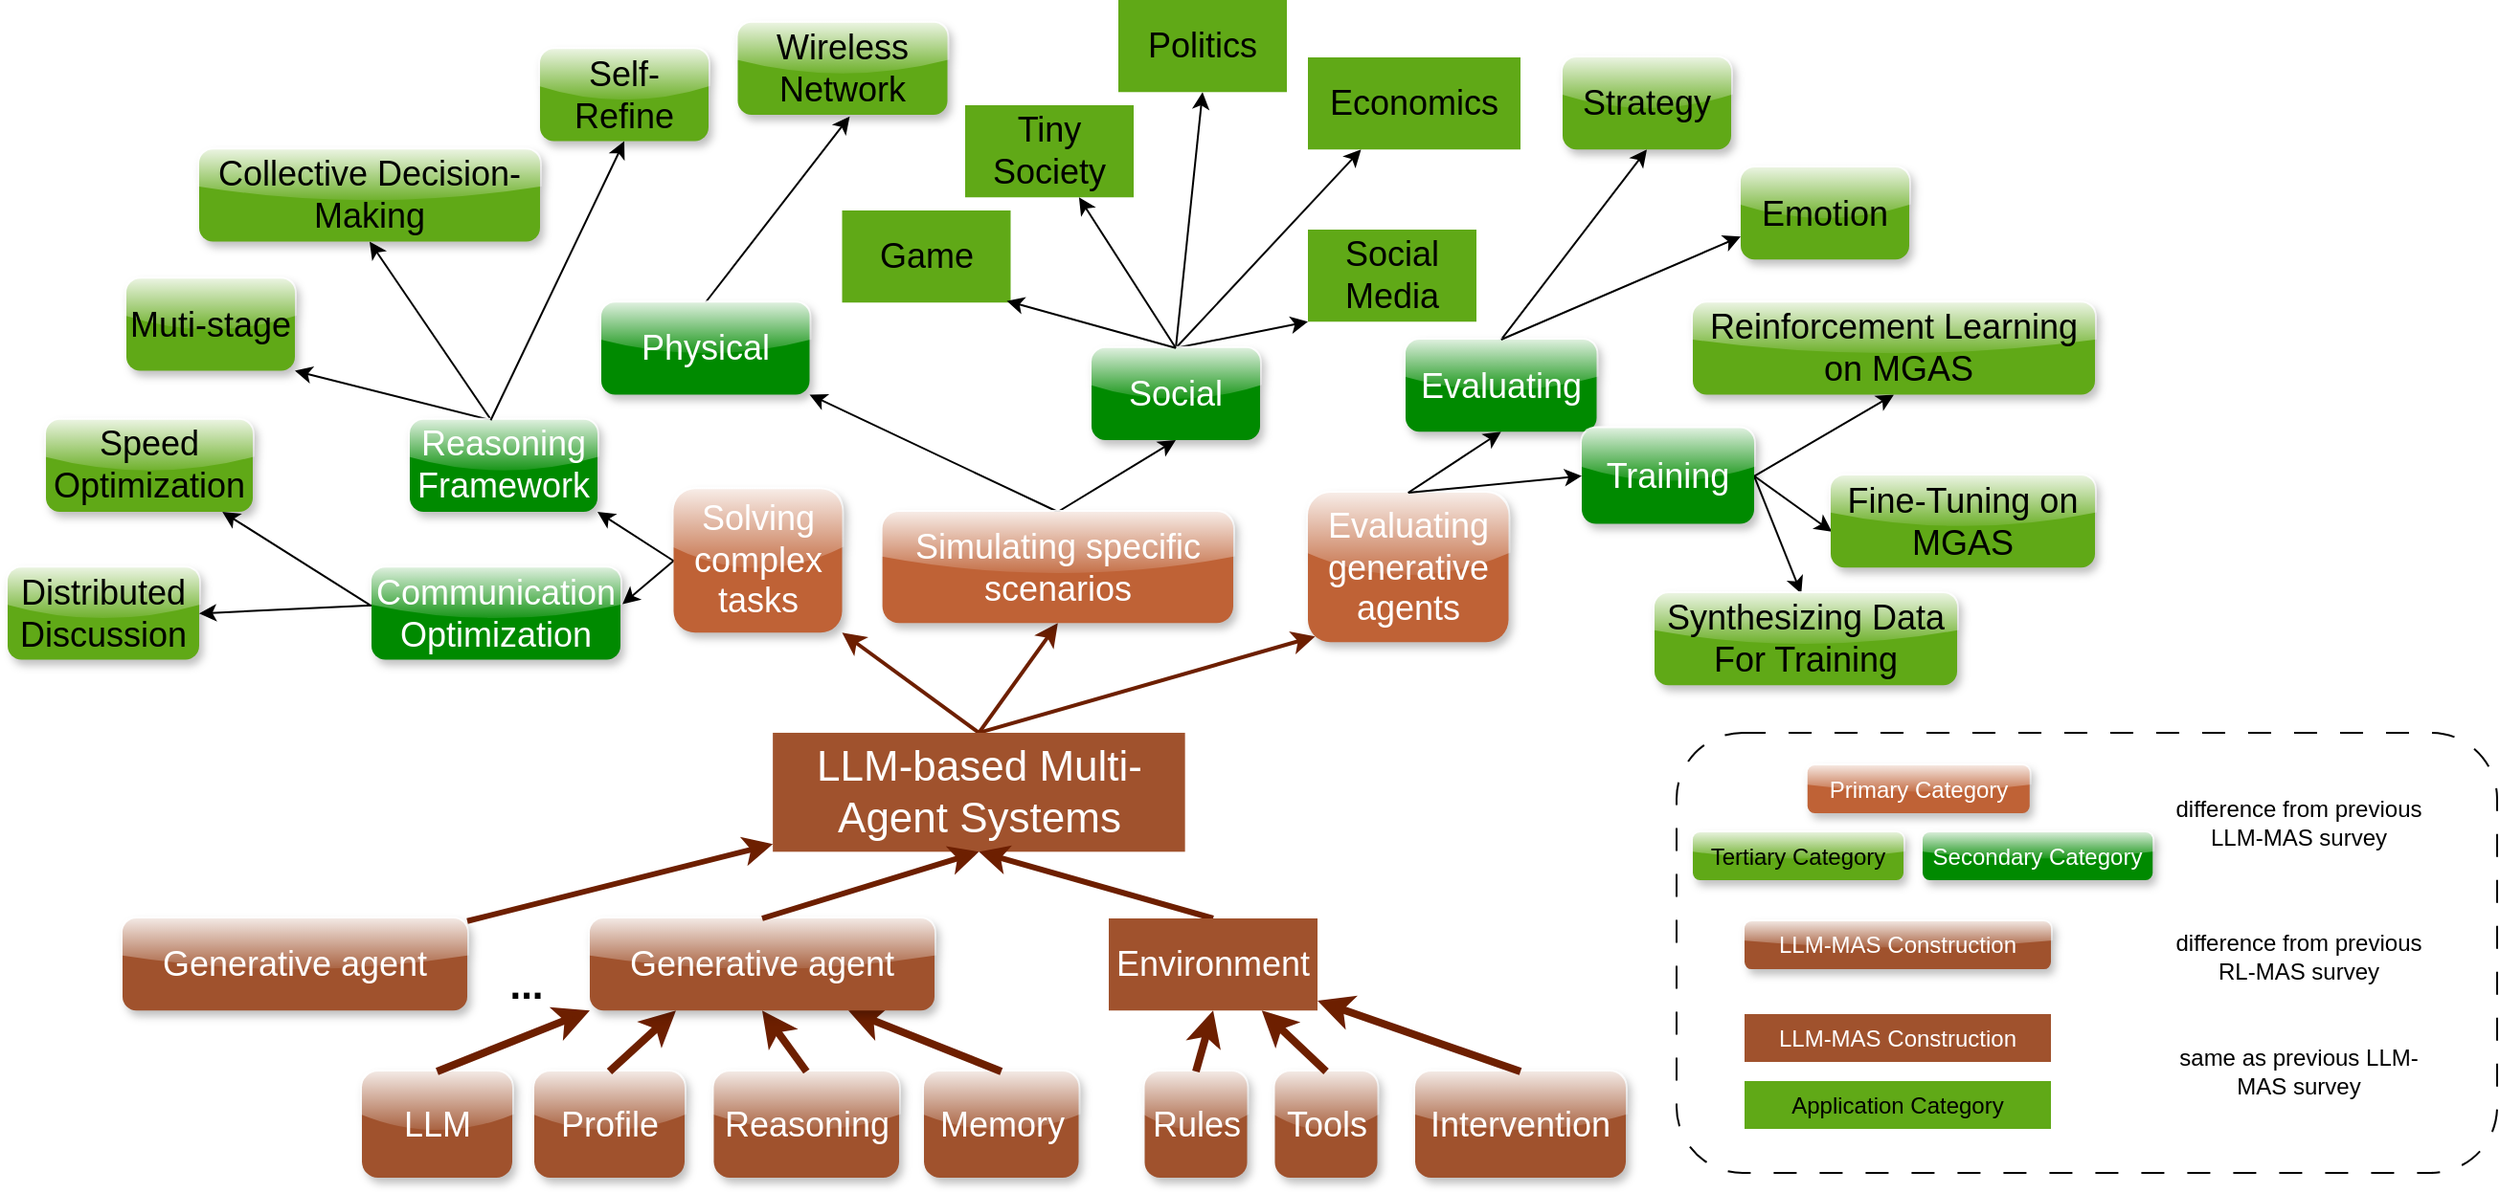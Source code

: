 <mxfile version="26.0.3">
  <diagram id="JpZkx26YbNmgNPjJ96g1" name="tree">
    <mxGraphModel dx="2555" dy="943" grid="1" gridSize="10" guides="1" tooltips="1" connect="1" arrows="1" fold="1" page="1" pageScale="1" pageWidth="827" pageHeight="1169" math="0" shadow="0">
      <root>
        <mxCell id="0" />
        <mxCell id="1" parent="0" />
        <mxCell id="skaffKzBVd656h6PqjQr-44" value="" style="endArrow=classic;html=1;rounded=0;exitX=0.5;exitY=0;exitDx=0;exitDy=0;entryX=1;entryY=1;entryDx=0;entryDy=0;strokeWidth=2;fillColor=#a0522d;strokeColor=#6D1F00;fontSize=18;" parent="1" source="skaffKzBVd656h6PqjQr-10" target="skaffKzBVd656h6PqjQr-45" edge="1">
          <mxGeometry width="50" height="50" relative="1" as="geometry">
            <mxPoint x="409" y="1210" as="sourcePoint" />
            <mxPoint x="630" y="1130" as="targetPoint" />
          </mxGeometry>
        </mxCell>
        <mxCell id="skaffKzBVd656h6PqjQr-49" value="&lt;div style=&quot;font-size: 18px;&quot;&gt;Evaluating generative&lt;/div&gt;&lt;div style=&quot;font-size: 18px;&quot;&gt;agents&lt;/div&gt;" style="rounded=1;whiteSpace=wrap;html=1;fillColor=#BF6236;strokeColor=none;fontColor=#FFFFFF;fontSize=18;shadow=1;glass=1;" parent="1" vertex="1">
          <mxGeometry x="469" y="887.51" width="104.75" height="78.13" as="geometry" />
        </mxCell>
        <mxCell id="skaffKzBVd656h6PqjQr-51" value="" style="endArrow=classic;html=1;rounded=0;entryX=0.036;entryY=0.961;entryDx=0;entryDy=0;strokeWidth=2;exitX=0.5;exitY=0;exitDx=0;exitDy=0;fillColor=#a0522d;strokeColor=#6D1F00;fontSize=18;entryPerimeter=0;" parent="1" source="skaffKzBVd656h6PqjQr-10" target="skaffKzBVd656h6PqjQr-49" edge="1">
          <mxGeometry width="50" height="50" relative="1" as="geometry">
            <mxPoint x="366" y="1010" as="sourcePoint" />
            <mxPoint x="401" y="1120" as="targetPoint" />
          </mxGeometry>
        </mxCell>
        <mxCell id="skaffKzBVd656h6PqjQr-130" value="" style="endArrow=classic;html=1;rounded=0;entryX=0.5;entryY=1;entryDx=0;entryDy=0;strokeWidth=2;fillColor=#a0522d;strokeColor=#6D1F00;fontSize=18;exitX=0.5;exitY=0;exitDx=0;exitDy=0;" parent="1" source="skaffKzBVd656h6PqjQr-10" target="skaffKzBVd656h6PqjQr-48" edge="1">
          <mxGeometry width="50" height="50" relative="1" as="geometry">
            <mxPoint x="380" y="1010" as="sourcePoint" />
            <mxPoint x="517" y="961" as="targetPoint" />
          </mxGeometry>
        </mxCell>
        <mxCell id="skaffKzBVd656h6PqjQr-55" style="rounded=0;orthogonalLoop=1;jettySize=auto;html=1;exitX=0;exitY=0.5;exitDx=0;exitDy=0;entryX=1.008;entryY=0.399;entryDx=0;entryDy=0;fontSize=18;entryPerimeter=0;" parent="1" source="skaffKzBVd656h6PqjQr-45" target="skaffKzBVd656h6PqjQr-94" edge="1">
          <mxGeometry relative="1" as="geometry">
            <mxPoint x="-20" y="956.275" as="targetPoint" />
          </mxGeometry>
        </mxCell>
        <mxCell id="skaffKzBVd656h6PqjQr-59" style="rounded=0;orthogonalLoop=1;jettySize=auto;html=1;exitX=0;exitY=0.5;exitDx=0;exitDy=0;entryX=1;entryY=1;entryDx=0;entryDy=0;fontSize=18;" parent="1" source="skaffKzBVd656h6PqjQr-45" target="skaffKzBVd656h6PqjQr-93" edge="1">
          <mxGeometry relative="1" as="geometry">
            <mxPoint x="-110" y="877.835" as="targetPoint" />
          </mxGeometry>
        </mxCell>
        <mxCell id="skaffKzBVd656h6PqjQr-45" value="Solving complex tasks" style="rounded=1;whiteSpace=wrap;html=1;fillColor=#BF6236;strokeColor=none;fontColor=#FFFFFF;fontSize=18;glass=1;shadow=1;" parent="1" vertex="1">
          <mxGeometry x="137.75" y="885.64" width="88" height="75" as="geometry" />
        </mxCell>
        <mxCell id="skaffKzBVd656h6PqjQr-68" style="rounded=0;orthogonalLoop=1;jettySize=auto;html=1;exitX=0.5;exitY=0;exitDx=0;exitDy=0;entryX=0.5;entryY=1;entryDx=0;entryDy=0;fontSize=18;" parent="1" source="skaffKzBVd656h6PqjQr-48" target="skaffKzBVd656h6PqjQr-66" edge="1">
          <mxGeometry relative="1" as="geometry" />
        </mxCell>
        <mxCell id="skaffKzBVd656h6PqjQr-69" style="rounded=0;orthogonalLoop=1;jettySize=auto;html=1;exitX=0.5;exitY=0;exitDx=0;exitDy=0;entryX=1;entryY=1;entryDx=0;entryDy=0;fontSize=18;" parent="1" source="skaffKzBVd656h6PqjQr-48" target="skaffKzBVd656h6PqjQr-67" edge="1">
          <mxGeometry relative="1" as="geometry" />
        </mxCell>
        <mxCell id="skaffKzBVd656h6PqjQr-48" value="&lt;div style=&quot;font-size: 18px;&quot;&gt;Simulating specific s&lt;span style=&quot;background-color: initial; font-size: 18px;&quot;&gt;cenarios&lt;/span&gt;&lt;/div&gt;" style="rounded=1;whiteSpace=wrap;html=1;fillColor=light-dark(#BF6236,#CC7C56);strokeColor=none;fontColor=#FFFFFF;fontSize=18;glass=1;shadow=1;" parent="1" vertex="1">
          <mxGeometry x="246.81" y="897.51" width="183.19" height="58.13" as="geometry" />
        </mxCell>
        <mxCell id="skaffKzBVd656h6PqjQr-62" style="rounded=0;orthogonalLoop=1;jettySize=auto;html=1;exitX=0.5;exitY=0;exitDx=0;exitDy=0;entryX=0.5;entryY=1;entryDx=0;entryDy=0;fontSize=18;" parent="1" source="skaffKzBVd656h6PqjQr-49" target="skaffKzBVd656h6PqjQr-60" edge="1">
          <mxGeometry relative="1" as="geometry">
            <mxPoint x="512.375" y="915.64" as="sourcePoint" />
          </mxGeometry>
        </mxCell>
        <mxCell id="skaffKzBVd656h6PqjQr-115" style="rounded=0;orthogonalLoop=1;jettySize=auto;html=1;exitX=0.5;exitY=0;exitDx=0;exitDy=0;entryX=0.5;entryY=1;entryDx=0;entryDy=0;fontSize=18;" parent="1" source="skaffKzBVd656h6PqjQr-60" target="skaffKzBVd656h6PqjQr-111" edge="1">
          <mxGeometry relative="1" as="geometry">
            <mxPoint x="712" y="819.64" as="targetPoint" />
          </mxGeometry>
        </mxCell>
        <mxCell id="skaffKzBVd656h6PqjQr-60" value="Evaluating" style="rounded=1;whiteSpace=wrap;html=1;fillColor=#008a00;fontColor=#FFFFFF;strokeColor=none;fontSize=18;glass=1;shadow=1;" parent="1" vertex="1">
          <mxGeometry x="520" y="807.51" width="99.75" height="48.13" as="geometry" />
        </mxCell>
        <mxCell id="skaffKzBVd656h6PqjQr-75" style="rounded=0;orthogonalLoop=1;jettySize=auto;html=1;exitX=0.5;exitY=0;exitDx=0;exitDy=0;entryX=0;entryY=1;entryDx=0;entryDy=0;fontSize=18;" parent="1" source="skaffKzBVd656h6PqjQr-66" target="skaffKzBVd656h6PqjQr-74" edge="1">
          <mxGeometry relative="1" as="geometry" />
        </mxCell>
        <mxCell id="skaffKzBVd656h6PqjQr-77" style="rounded=0;orthogonalLoop=1;jettySize=auto;html=1;exitX=0.5;exitY=0;exitDx=0;exitDy=0;fontSize=18;entryX=0.25;entryY=1;entryDx=0;entryDy=0;" parent="1" source="skaffKzBVd656h6PqjQr-66" target="skaffKzBVd656h6PqjQr-76" edge="1">
          <mxGeometry relative="1" as="geometry">
            <mxPoint x="491.95" y="713.77" as="targetPoint" />
          </mxGeometry>
        </mxCell>
        <mxCell id="skaffKzBVd656h6PqjQr-87" style="rounded=0;orthogonalLoop=1;jettySize=auto;html=1;exitX=0.5;exitY=0;exitDx=0;exitDy=0;entryX=0.5;entryY=1;entryDx=0;entryDy=0;fontSize=18;" parent="1" source="skaffKzBVd656h6PqjQr-66" target="skaffKzBVd656h6PqjQr-81" edge="1">
          <mxGeometry relative="1" as="geometry">
            <mxPoint x="414" y="683.77" as="targetPoint" />
          </mxGeometry>
        </mxCell>
        <mxCell id="skaffKzBVd656h6PqjQr-66" value="Social" style="rounded=1;whiteSpace=wrap;html=1;fillColor=light-dark(#008A00,#CC7C56);strokeColor=none;fontColor=#FFFFFF;fontSize=18;glass=1;shadow=1;" parent="1" vertex="1">
          <mxGeometry x="356" y="811.9" width="88" height="48.13" as="geometry" />
        </mxCell>
        <mxCell id="skaffKzBVd656h6PqjQr-89" style="rounded=0;orthogonalLoop=1;jettySize=auto;html=1;exitX=0.5;exitY=0;exitDx=0;exitDy=0;entryX=0.534;entryY=1.017;entryDx=0;entryDy=0;fontSize=18;entryPerimeter=0;" parent="1" source="skaffKzBVd656h6PqjQr-67" target="skaffKzBVd656h6PqjQr-83" edge="1">
          <mxGeometry relative="1" as="geometry">
            <mxPoint x="226" y="695.64" as="targetPoint" />
          </mxGeometry>
        </mxCell>
        <mxCell id="skaffKzBVd656h6PqjQr-67" value="Physical" style="rounded=1;whiteSpace=wrap;html=1;fillColor=light-dark(#008A00,#CC7C56);strokeColor=none;fontColor=#ffffff;fontSize=18;glass=1;shadow=1;" parent="1" vertex="1">
          <mxGeometry x="100" y="788.13" width="108.75" height="48.13" as="geometry" />
        </mxCell>
        <mxCell id="skaffKzBVd656h6PqjQr-92" style="rounded=0;orthogonalLoop=1;jettySize=auto;html=1;exitX=0.444;exitY=0.034;exitDx=0;exitDy=0;entryX=0.5;entryY=1;entryDx=0;entryDy=0;fontSize=18;exitPerimeter=0;" parent="1" source="skaffKzBVd656h6PqjQr-93" target="skaffKzBVd656h6PqjQr-85" edge="1">
          <mxGeometry relative="1" as="geometry">
            <mxPoint x="82" y="811.9" as="targetPoint" />
          </mxGeometry>
        </mxCell>
        <mxCell id="skaffKzBVd656h6PqjQr-74" value="Social Media" style="rounded=0;whiteSpace=wrap;html=1;strokeColor=none;fillColor=#60A917;fontColor=#000000;fontSize=18;" parent="1" vertex="1">
          <mxGeometry x="469" y="750.0" width="88" height="48.13" as="geometry" />
        </mxCell>
        <mxCell id="skaffKzBVd656h6PqjQr-76" value="Economics" style="rounded=0;whiteSpace=wrap;html=1;strokeColor=none;fillColor=#60A917;fontColor=#000000;fontSize=18;" parent="1" vertex="1">
          <mxGeometry x="469" y="660" width="111" height="48.13" as="geometry" />
        </mxCell>
        <mxCell id="skaffKzBVd656h6PqjQr-81" value="&lt;div&gt;Politics&lt;/div&gt;" style="rounded=0;whiteSpace=wrap;html=1;strokeColor=none;fillColor=#60A917;fontColor=#000000;fontSize=18;" parent="1" vertex="1">
          <mxGeometry x="370" y="630.0" width="88" height="48.13" as="geometry" />
        </mxCell>
        <mxCell id="skaffKzBVd656h6PqjQr-82" value="Tiny Society" style="rounded=0;whiteSpace=wrap;html=1;strokeColor=none;fillColor=#60A917;fontColor=#000000;fontSize=18;" parent="1" vertex="1">
          <mxGeometry x="290" y="685.0" width="88" height="48.13" as="geometry" />
        </mxCell>
        <mxCell id="skaffKzBVd656h6PqjQr-83" value="Wireless Network" style="rounded=1;whiteSpace=wrap;html=1;strokeColor=none;fillColor=#60A917;fontColor=#000000;fontSize=18;glass=1;shadow=1;" parent="1" vertex="1">
          <mxGeometry x="171.25" y="641.87" width="109.5" height="48.13" as="geometry" />
        </mxCell>
        <mxCell id="skaffKzBVd656h6PqjQr-84" value="Game" style="rounded=0;whiteSpace=wrap;html=1;strokeColor=none;fillColor=#60A917;fontColor=#000000;fontSize=18;" parent="1" vertex="1">
          <mxGeometry x="225.75" y="740.0" width="88" height="48.13" as="geometry" />
        </mxCell>
        <mxCell id="skaffKzBVd656h6PqjQr-85" value="Collective Decision-Making" style="rounded=1;whiteSpace=wrap;html=1;strokeColor=none;fillColor=#60a917;fontColor=#000000;fontSize=18;shadow=1;glass=1;" parent="1" vertex="1">
          <mxGeometry x="-110" y="708.13" width="178" height="48.13" as="geometry" />
        </mxCell>
        <mxCell id="skaffKzBVd656h6PqjQr-88" style="rounded=0;orthogonalLoop=1;jettySize=auto;html=1;exitX=0.5;exitY=0;exitDx=0;exitDy=0;entryX=0.977;entryY=0.982;entryDx=0;entryDy=0;fontSize=18;entryPerimeter=0;" parent="1" source="skaffKzBVd656h6PqjQr-66" target="skaffKzBVd656h6PqjQr-84" edge="1">
          <mxGeometry relative="1" as="geometry" />
        </mxCell>
        <mxCell id="skaffKzBVd656h6PqjQr-103" style="rounded=0;orthogonalLoop=1;jettySize=auto;html=1;exitX=0.428;exitY=0.003;exitDx=0;exitDy=0;entryX=1;entryY=1;entryDx=0;entryDy=0;fontSize=18;exitPerimeter=0;" parent="1" source="skaffKzBVd656h6PqjQr-93" target="skaffKzBVd656h6PqjQr-97" edge="1">
          <mxGeometry relative="1" as="geometry" />
        </mxCell>
        <mxCell id="skaffKzBVd656h6PqjQr-93" value="Reasoning Framework" style="rounded=1;whiteSpace=wrap;html=1;fillColor=#008a00;strokeColor=none;fontColor=#FFFFFF;fontSize=18;glass=1;shadow=1;" parent="1" vertex="1">
          <mxGeometry y="849.38" width="98" height="48.13" as="geometry" />
        </mxCell>
        <mxCell id="skaffKzBVd656h6PqjQr-104" style="rounded=0;orthogonalLoop=1;jettySize=auto;html=1;fontSize=18;exitX=-0.002;exitY=0.415;exitDx=0;exitDy=0;exitPerimeter=0;" parent="1" source="skaffKzBVd656h6PqjQr-94" target="skaffKzBVd656h6PqjQr-98" edge="1">
          <mxGeometry relative="1" as="geometry">
            <mxPoint x="-30" y="940" as="sourcePoint" />
          </mxGeometry>
        </mxCell>
        <mxCell id="skaffKzBVd656h6PqjQr-105" style="rounded=0;orthogonalLoop=1;jettySize=auto;html=1;exitX=0.001;exitY=0.412;exitDx=0;exitDy=0;entryX=1;entryY=0.5;entryDx=0;entryDy=0;fontSize=18;exitPerimeter=0;" parent="1" source="skaffKzBVd656h6PqjQr-94" target="skaffKzBVd656h6PqjQr-99" edge="1">
          <mxGeometry relative="1" as="geometry">
            <mxPoint x="110" y="956.275" as="sourcePoint" />
            <mxPoint x="-160" y="974.705" as="targetPoint" />
          </mxGeometry>
        </mxCell>
        <mxCell id="skaffKzBVd656h6PqjQr-94" value="Communication Optimization" style="rounded=1;whiteSpace=wrap;html=1;fillColor=#008a00;strokeColor=none;fontColor=#FFFFFF;fontSize=18;glass=1;shadow=1;" parent="1" vertex="1">
          <mxGeometry x="-20" y="926.57" width="130" height="48.13" as="geometry" />
        </mxCell>
        <mxCell id="skaffKzBVd656h6PqjQr-97" value="Muti-stage" style="rounded=1;whiteSpace=wrap;html=1;strokeColor=none;fillColor=#60a917;fontColor=#000000;fontSize=18;glass=1;shadow=1;" parent="1" vertex="1">
          <mxGeometry x="-148" y="775.64" width="88" height="48.13" as="geometry" />
        </mxCell>
        <mxCell id="skaffKzBVd656h6PqjQr-98" value="Speed Optimization" style="rounded=1;whiteSpace=wrap;html=1;strokeColor=none;fillColor=#60a917;fontColor=#000000;fontSize=18;glass=1;shadow=1;" parent="1" vertex="1">
          <mxGeometry x="-190" y="849.38" width="108" height="48.13" as="geometry" />
        </mxCell>
        <mxCell id="skaffKzBVd656h6PqjQr-99" value="Distributed Discussion" style="rounded=1;whiteSpace=wrap;html=1;strokeColor=none;fillColor=#60a917;fontColor=#000000;fontSize=18;glass=1;shadow=1;" parent="1" vertex="1">
          <mxGeometry x="-210" y="926.57" width="100" height="48.13" as="geometry" />
        </mxCell>
        <mxCell id="skaffKzBVd656h6PqjQr-125" style="rounded=0;orthogonalLoop=1;jettySize=auto;html=1;exitX=0.978;exitY=0.525;exitDx=0;exitDy=0;entryX=0.5;entryY=1;entryDx=0;entryDy=0;fontSize=18;exitPerimeter=0;" parent="1" source="skaffKzBVd656h6PqjQr-109" target="skaffKzBVd656h6PqjQr-122" edge="1">
          <mxGeometry relative="1" as="geometry" />
        </mxCell>
        <mxCell id="skaffKzBVd656h6PqjQr-126" style="rounded=0;orthogonalLoop=1;jettySize=auto;html=1;fontSize=18;entryX=0.005;entryY=0.613;entryDx=0;entryDy=0;entryPerimeter=0;exitX=1;exitY=0.5;exitDx=0;exitDy=0;" parent="1" source="skaffKzBVd656h6PqjQr-109" target="skaffKzBVd656h6PqjQr-113" edge="1">
          <mxGeometry relative="1" as="geometry" />
        </mxCell>
        <mxCell id="skaffKzBVd656h6PqjQr-127" style="rounded=0;orthogonalLoop=1;jettySize=auto;html=1;exitX=1;exitY=0.5;exitDx=0;exitDy=0;entryX=0.485;entryY=0.007;entryDx=0;entryDy=0;fontSize=18;entryPerimeter=0;" parent="1" source="skaffKzBVd656h6PqjQr-109" target="skaffKzBVd656h6PqjQr-121" edge="1">
          <mxGeometry relative="1" as="geometry">
            <mxPoint x="691" y="955.64" as="targetPoint" />
          </mxGeometry>
        </mxCell>
        <mxCell id="skaffKzBVd656h6PqjQr-109" value="Training" style="rounded=1;whiteSpace=wrap;html=1;fillColor=#008a00;fontColor=#FFFFFF;strokeColor=none;fontSize=18;glass=1;shadow=1;" parent="1" vertex="1">
          <mxGeometry x="612" y="853.77" width="90" height="50" as="geometry" />
        </mxCell>
        <mxCell id="skaffKzBVd656h6PqjQr-110" style="rounded=0;orthogonalLoop=1;jettySize=auto;html=1;exitX=0.5;exitY=0;exitDx=0;exitDy=0;fontSize=18;entryX=0;entryY=0.5;entryDx=0;entryDy=0;" parent="1" source="skaffKzBVd656h6PqjQr-49" target="skaffKzBVd656h6PqjQr-109" edge="1">
          <mxGeometry relative="1" as="geometry">
            <mxPoint x="512.375" y="915.64" as="sourcePoint" />
            <mxPoint x="590" y="911" as="targetPoint" />
          </mxGeometry>
        </mxCell>
        <mxCell id="skaffKzBVd656h6PqjQr-111" value="Strategy" style="rounded=1;whiteSpace=wrap;html=1;strokeColor=none;fillColor=#60a917;fontColor=#000000;fontSize=18;glass=1;shadow=1;gradientColor=none;" parent="1" vertex="1">
          <mxGeometry x="602" y="660.0" width="88" height="48.13" as="geometry" />
        </mxCell>
        <mxCell id="skaffKzBVd656h6PqjQr-112" value="Emotion" style="rounded=1;whiteSpace=wrap;html=1;strokeColor=none;fillColor=#60a917;fontColor=#000000;fontSize=18;glass=1;shadow=1;" parent="1" vertex="1">
          <mxGeometry x="695" y="717.51" width="88" height="48.13" as="geometry" />
        </mxCell>
        <mxCell id="skaffKzBVd656h6PqjQr-113" value="Fine-Tuning on MGAS" style="rounded=1;whiteSpace=wrap;html=1;strokeColor=none;fillColor=#60a917;fontColor=#000000;fontSize=18;glass=1;shadow=1;" parent="1" vertex="1">
          <mxGeometry x="742" y="878.44" width="138" height="48.13" as="geometry" />
        </mxCell>
        <mxCell id="skaffKzBVd656h6PqjQr-121" value="&lt;div&gt;Synthesizing Data For Training&lt;/div&gt;" style="rounded=1;whiteSpace=wrap;html=1;strokeColor=none;fillColor=#60a917;fontColor=#000000;fontSize=18;glass=1;shadow=1;" parent="1" vertex="1">
          <mxGeometry x="650" y="940" width="158" height="48.13" as="geometry" />
        </mxCell>
        <mxCell id="skaffKzBVd656h6PqjQr-122" value="&lt;span style=&quot;background-color: initial;&quot;&gt;Reinforcement Learning&lt;/span&gt;&lt;br&gt;&amp;nbsp;on MGAS" style="rounded=1;whiteSpace=wrap;html=1;strokeColor=none;fillColor=#60a917;fontColor=#000000;fontSize=18;glass=1;shadow=1;" parent="1" vertex="1">
          <mxGeometry x="670" y="788.13" width="210" height="48.13" as="geometry" />
        </mxCell>
        <mxCell id="4mtZTrKe0Ws6-dNjXsxN-1" style="rounded=0;orthogonalLoop=1;jettySize=auto;html=1;exitX=0.5;exitY=0;exitDx=0;exitDy=0;fontSize=18;" parent="1" source="skaffKzBVd656h6PqjQr-66" target="skaffKzBVd656h6PqjQr-82" edge="1">
          <mxGeometry relative="1" as="geometry">
            <mxPoint x="390" y="821.64" as="sourcePoint" />
            <mxPoint x="404" y="693.64" as="targetPoint" />
          </mxGeometry>
        </mxCell>
        <mxCell id="4mtZTrKe0Ws6-dNjXsxN-2" value="Self-Refine" style="rounded=1;whiteSpace=wrap;html=1;strokeColor=none;fillColor=#60a917;fontColor=#000000;fontSize=18;glass=1;shadow=1;" parent="1" vertex="1">
          <mxGeometry x="68.0" y="655.61" width="88" height="48.13" as="geometry" />
        </mxCell>
        <mxCell id="4mtZTrKe0Ws6-dNjXsxN-3" style="rounded=0;orthogonalLoop=1;jettySize=auto;html=1;entryX=0.5;entryY=1;entryDx=0;entryDy=0;fontSize=18;exitX=0.431;exitY=0.005;exitDx=0;exitDy=0;exitPerimeter=0;" parent="1" source="skaffKzBVd656h6PqjQr-93" target="4mtZTrKe0Ws6-dNjXsxN-2" edge="1">
          <mxGeometry relative="1" as="geometry">
            <mxPoint x="60" y="845.64" as="sourcePoint" />
            <mxPoint x="112" y="709.38" as="targetPoint" />
          </mxGeometry>
        </mxCell>
        <mxCell id="4mtZTrKe0Ws6-dNjXsxN-4" style="rounded=0;orthogonalLoop=1;jettySize=auto;html=1;fontSize=18;entryX=0;entryY=0.75;entryDx=0;entryDy=0;exitX=0.5;exitY=0;exitDx=0;exitDy=0;" parent="1" source="skaffKzBVd656h6PqjQr-60" target="skaffKzBVd656h6PqjQr-112" edge="1">
          <mxGeometry relative="1" as="geometry">
            <mxPoint x="597" y="767.64" as="targetPoint" />
            <mxPoint x="524" y="853.64" as="sourcePoint" />
          </mxGeometry>
        </mxCell>
        <mxCell id="Tc7P8LKHMEHr6oD4uBUF-6" value="" style="group" parent="1" vertex="1" connectable="0">
          <mxGeometry x="-150" y="1012.97" width="785" height="232.53" as="geometry" />
        </mxCell>
        <mxCell id="skaffKzBVd656h6PqjQr-1" value="&lt;div&gt;&lt;span style=&quot;background-color: initial;&quot;&gt;Profile&lt;/span&gt;&lt;/div&gt;" style="rounded=1;whiteSpace=wrap;html=1;fillColor=#a0522d;fontColor=#ffffff;strokeColor=none;fontSize=18;glass=1;shadow=1;" parent="Tc7P8LKHMEHr6oD4uBUF-6" vertex="1">
          <mxGeometry x="215" y="177.03" width="78.5" height="55.5" as="geometry" />
        </mxCell>
        <mxCell id="skaffKzBVd656h6PqjQr-2" value="Reasoning" style="rounded=1;whiteSpace=wrap;html=1;fillColor=#a0522d;fontColor=#ffffff;strokeColor=none;fontSize=18;glass=1;shadow=1;" parent="Tc7P8LKHMEHr6oD4uBUF-6" vertex="1">
          <mxGeometry x="308.75" y="177.03" width="96.75" height="55.5" as="geometry" />
        </mxCell>
        <mxCell id="skaffKzBVd656h6PqjQr-10" value="&lt;font style=&quot;font-size: 22px;&quot;&gt;LLM-based Multi-Agent Systems&lt;/font&gt;" style="rounded=0;whiteSpace=wrap;html=1;fillColor=#a0522d;fontColor=#ffffff;strokeColor=none;fontSize=22;" parent="Tc7P8LKHMEHr6oD4uBUF-6" vertex="1">
          <mxGeometry x="339.57" width="215.25" height="62.19" as="geometry" />
        </mxCell>
        <mxCell id="skaffKzBVd656h6PqjQr-17" value="Memory" style="rounded=1;whiteSpace=wrap;html=1;fillColor=#a0522d;fontColor=#ffffff;strokeColor=none;fontSize=18;glass=1;shadow=1;" parent="Tc7P8LKHMEHr6oD4uBUF-6" vertex="1">
          <mxGeometry x="418.5" y="177.03" width="80.75" height="55.5" as="geometry" />
        </mxCell>
        <mxCell id="skaffKzBVd656h6PqjQr-29" value="" style="endArrow=classic;html=1;rounded=0;exitX=0.5;exitY=0;exitDx=0;exitDy=0;entryX=0.25;entryY=1;entryDx=0;entryDy=0;strokeWidth=4;fillColor=#a0522d;strokeColor=#6D1F00;fontSize=18;" parent="Tc7P8LKHMEHr6oD4uBUF-6" source="skaffKzBVd656h6PqjQr-1" target="skaffKzBVd656h6PqjQr-33" edge="1">
          <mxGeometry width="50" height="50" relative="1" as="geometry">
            <mxPoint x="181.91" y="266.03" as="sourcePoint" />
            <mxPoint x="198.41" y="257.03" as="targetPoint" />
          </mxGeometry>
        </mxCell>
        <mxCell id="skaffKzBVd656h6PqjQr-30" value="" style="endArrow=classic;html=1;rounded=0;exitX=0.5;exitY=0;exitDx=0;exitDy=0;entryX=0.5;entryY=1;entryDx=0;entryDy=0;strokeWidth=4;fillColor=#a0522d;strokeColor=#6D1F00;fontSize=18;" parent="Tc7P8LKHMEHr6oD4uBUF-6" source="skaffKzBVd656h6PqjQr-2" target="skaffKzBVd656h6PqjQr-33" edge="1">
          <mxGeometry width="50" height="50" relative="1" as="geometry">
            <mxPoint x="150.41" y="346.03" as="sourcePoint" />
            <mxPoint x="239.25" y="256.592" as="targetPoint" />
          </mxGeometry>
        </mxCell>
        <mxCell id="skaffKzBVd656h6PqjQr-31" value="" style="endArrow=classic;html=1;rounded=0;exitX=0.5;exitY=0;exitDx=0;exitDy=0;entryX=0.75;entryY=1;entryDx=0;entryDy=0;strokeWidth=4;fillColor=#a0522d;strokeColor=#6D1F00;fontSize=18;" parent="Tc7P8LKHMEHr6oD4uBUF-6" source="skaffKzBVd656h6PqjQr-17" target="skaffKzBVd656h6PqjQr-33" edge="1">
          <mxGeometry width="50" height="50" relative="1" as="geometry">
            <mxPoint x="250.41" y="346.03" as="sourcePoint" />
            <mxPoint x="280.25" y="256.592" as="targetPoint" />
          </mxGeometry>
        </mxCell>
        <mxCell id="skaffKzBVd656h6PqjQr-33" value="Generative agent" style="rounded=1;whiteSpace=wrap;html=1;fillColor=#a0522d;fontColor=#ffffff;strokeColor=none;fontSize=18;glass=1;shadow=1;" parent="Tc7P8LKHMEHr6oD4uBUF-6" vertex="1">
          <mxGeometry x="244" y="97.03" width="180" height="48.13" as="geometry" />
        </mxCell>
        <mxCell id="skaffKzBVd656h6PqjQr-64" style="rounded=0;orthogonalLoop=1;jettySize=auto;html=1;exitX=0.5;exitY=0;exitDx=0;exitDy=0;entryX=0.5;entryY=1;entryDx=0;entryDy=0;strokeWidth=3;fillColor=#a0522d;strokeColor=#6D1F00;fontSize=18;" parent="Tc7P8LKHMEHr6oD4uBUF-6" source="skaffKzBVd656h6PqjQr-34" target="skaffKzBVd656h6PqjQr-10" edge="1">
          <mxGeometry relative="1" as="geometry" />
        </mxCell>
        <mxCell id="skaffKzBVd656h6PqjQr-34" value="Environment" style="rounded=0;whiteSpace=wrap;html=1;fillColor=#a0522d;fontColor=#ffffff;strokeColor=none;fontSize=18;" parent="Tc7P8LKHMEHr6oD4uBUF-6" vertex="1">
          <mxGeometry x="515" y="97.03" width="109" height="48.13" as="geometry" />
        </mxCell>
        <mxCell id="skaffKzBVd656h6PqjQr-37" value="Rules" style="rounded=1;whiteSpace=wrap;html=1;fillColor=#a0522d;fontColor=#ffffff;strokeColor=none;fontSize=18;glass=1;shadow=1;" parent="Tc7P8LKHMEHr6oD4uBUF-6" vertex="1">
          <mxGeometry x="533.75" y="177.03" width="53.5" height="55.5" as="geometry" />
        </mxCell>
        <mxCell id="skaffKzBVd656h6PqjQr-39" value="" style="endArrow=classic;html=1;rounded=0;exitX=0.5;exitY=0;exitDx=0;exitDy=0;entryX=0.5;entryY=1;entryDx=0;entryDy=0;strokeWidth=4;fillColor=#a0522d;strokeColor=#6D1F00;fontSize=18;" parent="Tc7P8LKHMEHr6oD4uBUF-6" source="skaffKzBVd656h6PqjQr-37" target="skaffKzBVd656h6PqjQr-34" edge="1">
          <mxGeometry width="50" height="50" relative="1" as="geometry">
            <mxPoint x="526.25" y="346.03" as="sourcePoint" />
            <mxPoint x="441.25" y="294.03" as="targetPoint" />
          </mxGeometry>
        </mxCell>
        <mxCell id="skaffKzBVd656h6PqjQr-42" value="" style="endArrow=classic;html=1;rounded=0;exitX=0.5;exitY=0;exitDx=0;exitDy=0;entryX=0.5;entryY=1;entryDx=0;entryDy=0;strokeWidth=3;fillColor=#a0522d;strokeColor=#6D1F00;fontSize=18;" parent="Tc7P8LKHMEHr6oD4uBUF-6" source="skaffKzBVd656h6PqjQr-33" target="skaffKzBVd656h6PqjQr-10" edge="1">
          <mxGeometry width="50" height="50" relative="1" as="geometry">
            <mxPoint x="284" y="187.03" as="sourcePoint" />
            <mxPoint x="458" y="97.03" as="targetPoint" />
          </mxGeometry>
        </mxCell>
        <mxCell id="EdyCbkl_p3JUXa9mk3wl-1" value="LLM" style="rounded=1;whiteSpace=wrap;html=1;fillColor=#a0522d;fontColor=#ffffff;strokeColor=none;fontSize=18;glass=1;shadow=1;" parent="Tc7P8LKHMEHr6oD4uBUF-6" vertex="1">
          <mxGeometry x="125" y="177.03" width="78.5" height="55.5" as="geometry" />
        </mxCell>
        <mxCell id="EdyCbkl_p3JUXa9mk3wl-2" value="" style="endArrow=classic;html=1;rounded=0;exitX=0.5;exitY=0;exitDx=0;exitDy=0;entryX=0;entryY=1;entryDx=0;entryDy=0;strokeWidth=4;fillColor=#a0522d;strokeColor=#6D1F00;fontSize=18;" parent="Tc7P8LKHMEHr6oD4uBUF-6" source="EdyCbkl_p3JUXa9mk3wl-1" target="skaffKzBVd656h6PqjQr-33" edge="1">
          <mxGeometry width="50" height="50" relative="1" as="geometry">
            <mxPoint x="274" y="187.03" as="sourcePoint" />
            <mxPoint x="311" y="155.03" as="targetPoint" />
          </mxGeometry>
        </mxCell>
        <mxCell id="CL27KBF6f4KL-h8ZXocw-2" value="Intervention" style="rounded=1;whiteSpace=wrap;html=1;fillColor=#a0522d;fontColor=#ffffff;strokeColor=none;fontSize=18;textShadow=0;glass=1;shadow=1;" parent="Tc7P8LKHMEHr6oD4uBUF-6" vertex="1">
          <mxGeometry x="675" y="177.03" width="110" height="55.5" as="geometry" />
        </mxCell>
        <mxCell id="CL27KBF6f4KL-h8ZXocw-4" value="" style="endArrow=classic;html=1;rounded=0;exitX=0.5;exitY=0;exitDx=0;exitDy=0;strokeWidth=4;fillColor=#a0522d;strokeColor=#6D1F00;fontSize=18;" parent="Tc7P8LKHMEHr6oD4uBUF-6" source="CL27KBF6f4KL-h8ZXocw-2" target="skaffKzBVd656h6PqjQr-34" edge="1">
          <mxGeometry width="50" height="50" relative="1" as="geometry">
            <mxPoint x="571" y="187.03" as="sourcePoint" />
            <mxPoint x="511" y="155.03" as="targetPoint" />
          </mxGeometry>
        </mxCell>
        <mxCell id="CL27KBF6f4KL-h8ZXocw-6" value="Tools" style="rounded=1;whiteSpace=wrap;html=1;fillColor=#a0522d;fontColor=#ffffff;strokeColor=none;fontSize=18;glass=1;shadow=1;" parent="Tc7P8LKHMEHr6oD4uBUF-6" vertex="1">
          <mxGeometry x="601.75" y="177.03" width="53.5" height="55.5" as="geometry" />
        </mxCell>
        <mxCell id="CL27KBF6f4KL-h8ZXocw-7" value="" style="endArrow=classic;html=1;rounded=0;exitX=0.5;exitY=0;exitDx=0;exitDy=0;strokeWidth=4;fillColor=#a0522d;strokeColor=#6D1F00;fontSize=18;" parent="Tc7P8LKHMEHr6oD4uBUF-6" source="CL27KBF6f4KL-h8ZXocw-6" target="skaffKzBVd656h6PqjQr-34" edge="1">
          <mxGeometry width="50" height="50" relative="1" as="geometry">
            <mxPoint x="571" y="187.03" as="sourcePoint" />
            <mxPoint x="580" y="155.03" as="targetPoint" />
          </mxGeometry>
        </mxCell>
        <mxCell id="Tc7P8LKHMEHr6oD4uBUF-1" value="Generative agent" style="rounded=1;whiteSpace=wrap;html=1;fillColor=#a0522d;fontColor=#ffffff;strokeColor=none;fontSize=18;glass=1;shadow=1;" parent="Tc7P8LKHMEHr6oD4uBUF-6" vertex="1">
          <mxGeometry y="97.03" width="180" height="48.13" as="geometry" />
        </mxCell>
        <mxCell id="Tc7P8LKHMEHr6oD4uBUF-4" value="&lt;b&gt;&lt;font style=&quot;font-size: 21px;&quot;&gt;...&lt;/font&gt;&lt;/b&gt;" style="text;html=1;align=center;verticalAlign=middle;whiteSpace=wrap;rounded=0;" parent="Tc7P8LKHMEHr6oD4uBUF-6" vertex="1">
          <mxGeometry x="181" y="116.03" width="60" height="30" as="geometry" />
        </mxCell>
        <mxCell id="Tc7P8LKHMEHr6oD4uBUF-5" value="" style="endArrow=classic;html=1;rounded=0;strokeWidth=3;fillColor=#a0522d;strokeColor=#6D1F00;fontSize=18;" parent="Tc7P8LKHMEHr6oD4uBUF-6" source="Tc7P8LKHMEHr6oD4uBUF-1" target="skaffKzBVd656h6PqjQr-10" edge="1">
          <mxGeometry width="50" height="50" relative="1" as="geometry">
            <mxPoint x="70" y="97.03" as="sourcePoint" />
            <mxPoint x="183" y="62.03" as="targetPoint" />
          </mxGeometry>
        </mxCell>
        <mxCell id="Tc7P8LKHMEHr6oD4uBUF-3" value="" style="rounded=1;whiteSpace=wrap;html=1;dashed=1;dashPattern=12 12;" parent="1" vertex="1">
          <mxGeometry x="661.5" y="1012.97" width="428.5" height="230" as="geometry" />
        </mxCell>
        <mxCell id="Tc7P8LKHMEHr6oD4uBUF-7" value="&lt;font&gt;Application Category&lt;/font&gt;" style="rounded=0;whiteSpace=wrap;html=1;fillColor=light-dark(#60A917,#CC7C56);strokeColor=none;fontColor=#000000;fontSize=12;" parent="1" vertex="1">
          <mxGeometry x="697" y="1195" width="160" height="25" as="geometry" />
        </mxCell>
        <mxCell id="Tc7P8LKHMEHr6oD4uBUF-8" value="difference from previous LLM-MAS survey" style="text;html=1;align=center;verticalAlign=middle;whiteSpace=wrap;rounded=0;" parent="1" vertex="1">
          <mxGeometry x="920" y="1030" width="132.53" height="60" as="geometry" />
        </mxCell>
        <mxCell id="Tc7P8LKHMEHr6oD4uBUF-9" value="Secondary Category" style="rounded=1;whiteSpace=wrap;html=1;fillColor=#008a00;fontColor=#FFFFFF;strokeColor=none;fontSize=12;glass=1;shadow=1;" parent="1" vertex="1">
          <mxGeometry x="790" y="1065" width="120.12" height="25" as="geometry" />
        </mxCell>
        <mxCell id="Tc7P8LKHMEHr6oD4uBUF-10" value="Tertiary Category" style="rounded=1;whiteSpace=wrap;html=1;strokeColor=none;fillColor=#60a917;fontColor=#000000;fontSize=12;glass=1;shadow=1;gradientColor=none;fontStyle=0" parent="1" vertex="1">
          <mxGeometry x="670" y="1065" width="110" height="25" as="geometry" />
        </mxCell>
        <mxCell id="Tc7P8LKHMEHr6oD4uBUF-11" value="LLM-MAS Construction" style="rounded=1;whiteSpace=wrap;html=1;fillColor=#a0522d;fontColor=#ffffff;strokeColor=none;fontSize=12;glass=1;shadow=1;" parent="1" vertex="1">
          <mxGeometry x="697" y="1111.56" width="160" height="25" as="geometry" />
        </mxCell>
        <mxCell id="Tc7P8LKHMEHr6oD4uBUF-12" value="&lt;div&gt;&lt;font style=&quot;line-height: 10%;&quot;&gt;Primary Category&lt;/font&gt;&lt;/div&gt;" style="rounded=1;whiteSpace=wrap;html=1;fillColor=#BF6236;strokeColor=none;fontColor=#FFFFFF;fontSize=12;shadow=1;glass=1;horizontal=1;" parent="1" vertex="1">
          <mxGeometry x="729.88" y="1030" width="116" height="25" as="geometry" />
        </mxCell>
        <mxCell id="Tc7P8LKHMEHr6oD4uBUF-14" value="difference from previous RL-MAS survey" style="text;html=1;align=center;verticalAlign=middle;whiteSpace=wrap;rounded=0;" parent="1" vertex="1">
          <mxGeometry x="920" y="1100" width="132.53" height="60" as="geometry" />
        </mxCell>
        <mxCell id="Tc7P8LKHMEHr6oD4uBUF-44" value="same as previous LLM-MAS survey" style="text;html=1;align=center;verticalAlign=middle;whiteSpace=wrap;rounded=0;" parent="1" vertex="1">
          <mxGeometry x="920" y="1160" width="132.53" height="60" as="geometry" />
        </mxCell>
        <mxCell id="Tc7P8LKHMEHr6oD4uBUF-40" value="LLM-MAS Construction" style="rounded=0;whiteSpace=wrap;html=1;fillColor=#a0522d;fontColor=#FFFFFF;strokeColor=none;fontSize=12;" parent="1" vertex="1">
          <mxGeometry x="697" y="1160" width="160" height="25" as="geometry" />
        </mxCell>
      </root>
    </mxGraphModel>
  </diagram>
</mxfile>

